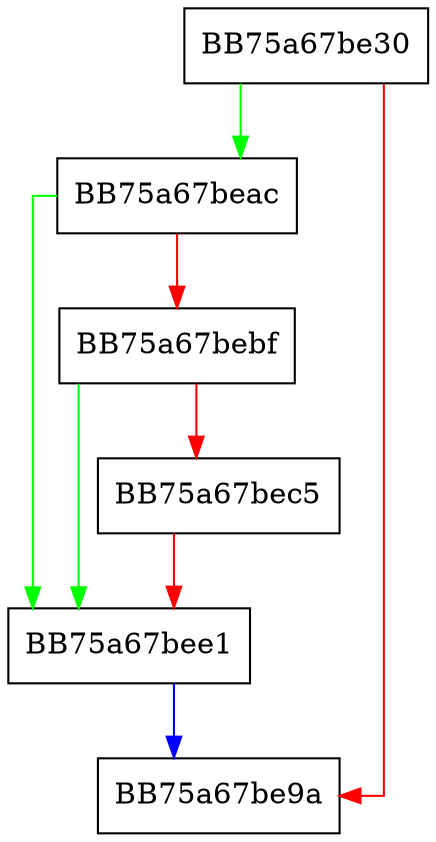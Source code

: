 digraph FindSubs {
  node [shape="box"];
  graph [splines=ortho];
  BB75a67be30 -> BB75a67beac [color="green"];
  BB75a67be30 -> BB75a67be9a [color="red"];
  BB75a67beac -> BB75a67bee1 [color="green"];
  BB75a67beac -> BB75a67bebf [color="red"];
  BB75a67bebf -> BB75a67bee1 [color="green"];
  BB75a67bebf -> BB75a67bec5 [color="red"];
  BB75a67bec5 -> BB75a67bee1 [color="red"];
  BB75a67bee1 -> BB75a67be9a [color="blue"];
}